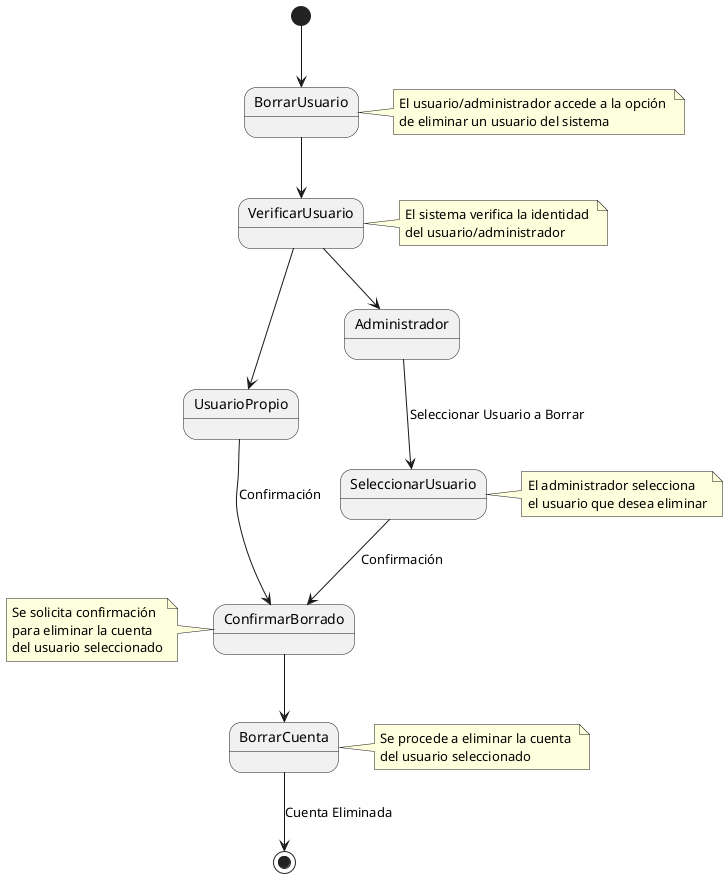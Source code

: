 @startuml

[*] --> BorrarUsuario
note right of BorrarUsuario
 El usuario/administrador accede a la opción 
 de eliminar un usuario del sistema
end note

BorrarUsuario --> VerificarUsuario
note right of VerificarUsuario
 El sistema verifica la identidad 
 del usuario/administrador
end note


VerificarUsuario --> UsuarioPropio
VerificarUsuario --> Administrador

UsuarioPropio --> ConfirmarBorrado : Confirmación


Administrador --> SeleccionarUsuario : Seleccionar Usuario a Borrar
note right of SeleccionarUsuario
 El administrador selecciona 
 el usuario que desea eliminar
end note

SeleccionarUsuario --> ConfirmarBorrado : Confirmación
note left of ConfirmarBorrado
 Se solicita confirmación 
 para eliminar la cuenta 
 del usuario seleccionado
end note

ConfirmarBorrado --> BorrarCuenta
note right of BorrarCuenta
 Se procede a eliminar la cuenta 
 del usuario seleccionado
end note

BorrarCuenta --> [*] : Cuenta Eliminada

@enduml
